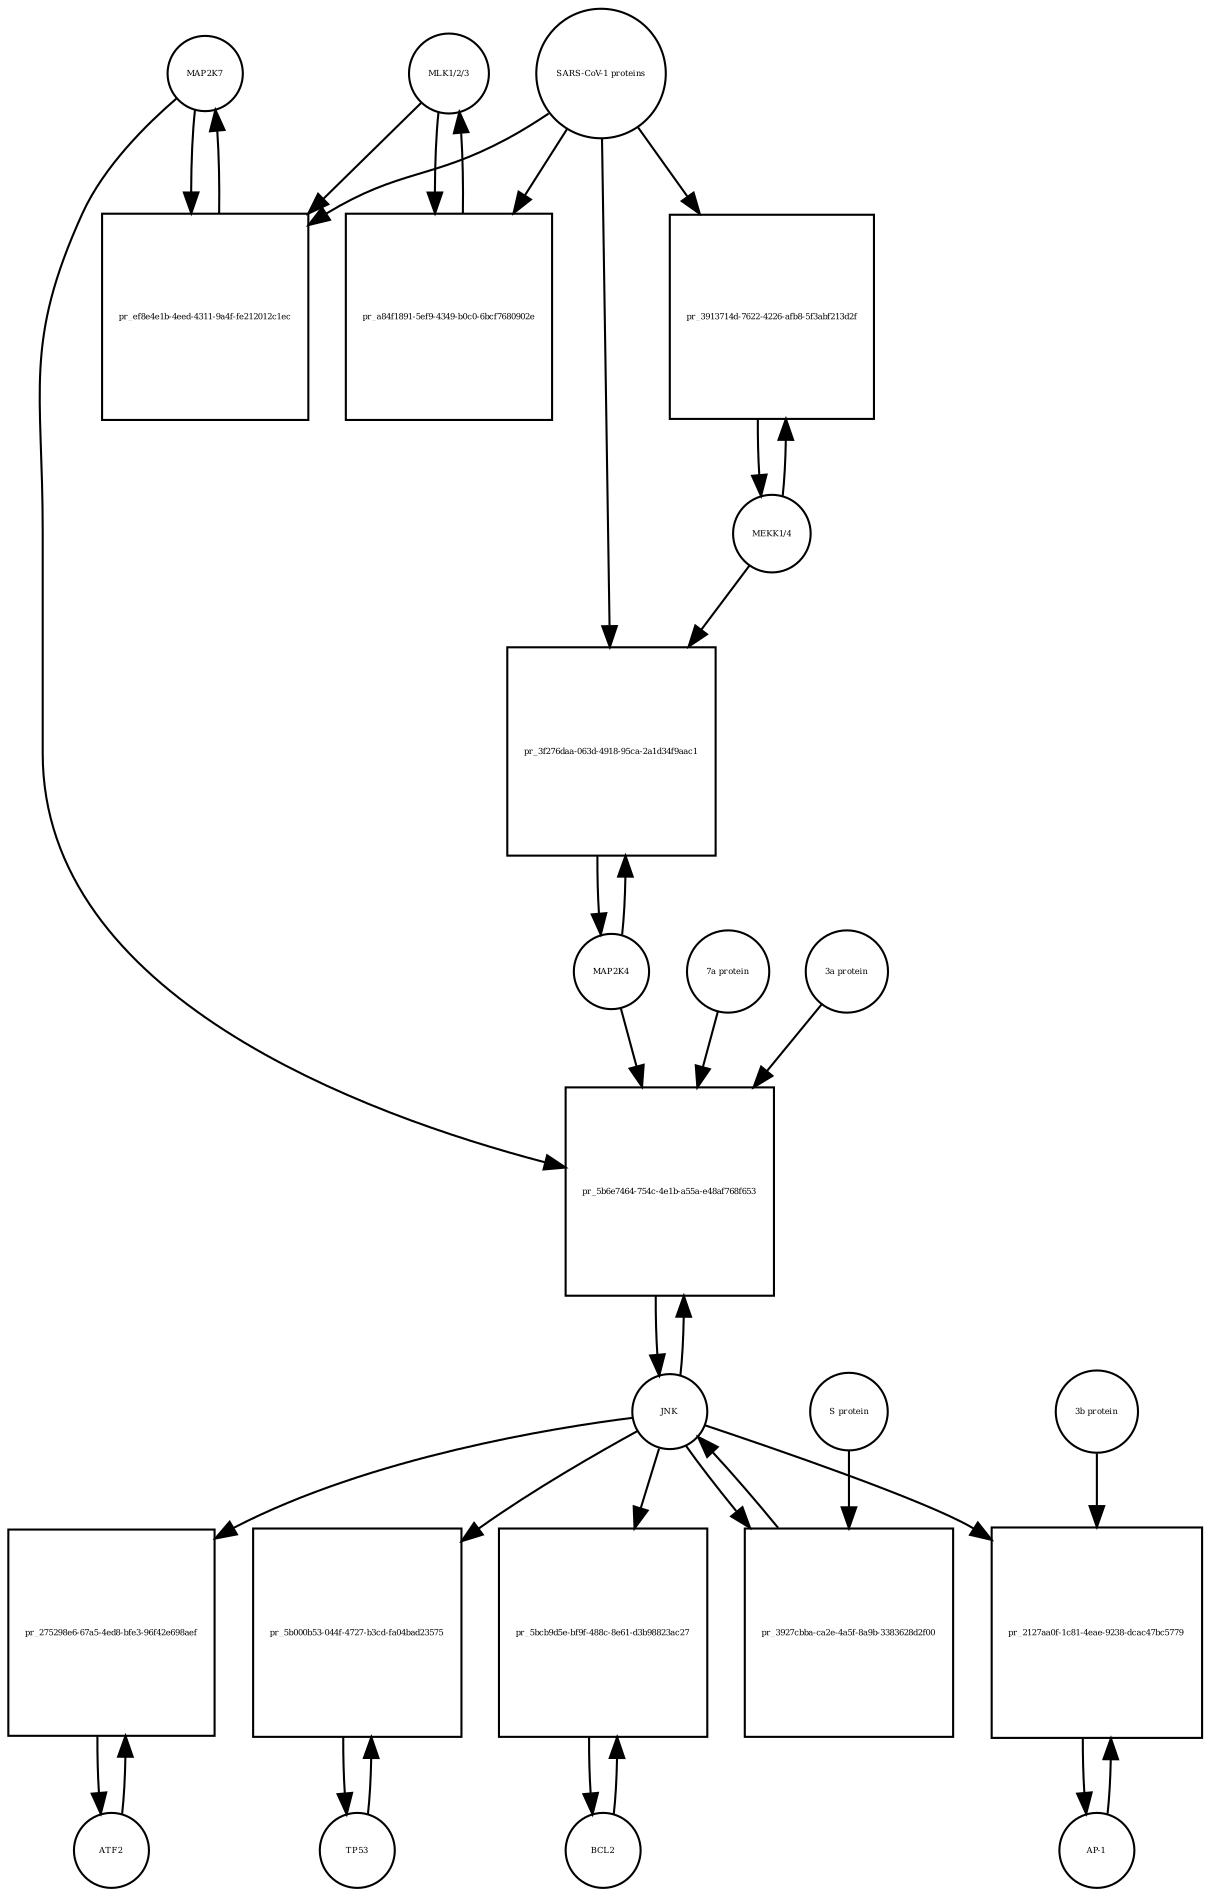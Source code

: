 strict digraph  {
MAP2K7 [annotation=urn_miriam_uniprot_O14733, bipartite=0, cls=macromolecule, fontsize=4, label=MAP2K7, shape=circle];
"pr_ef8e4e1b-4eed-4311-9a4f-fe212012c1ec" [annotation="", bipartite=1, cls=process, fontsize=4, label="pr_ef8e4e1b-4eed-4311-9a4f-fe212012c1ec", shape=square];
"MLK1/2/3" [annotation="", bipartite=0, cls=complex, fontsize=4, label="MLK1/2/3", shape=circle];
"SARS-CoV-1 proteins" [annotation="", bipartite=0, cls=complex, fontsize=4, label="SARS-CoV-1 proteins", shape=circle];
"pr_a84f1891-5ef9-4349-b0c0-6bcf7680902e" [annotation="", bipartite=1, cls=process, fontsize=4, label="pr_a84f1891-5ef9-4349-b0c0-6bcf7680902e", shape=square];
ATF2 [annotation=urn_miriam_uniprot_P15336, bipartite=0, cls=macromolecule, fontsize=4, label=ATF2, shape=circle];
"pr_275298e6-67a5-4ed8-bfe3-96f42e698aef" [annotation="", bipartite=1, cls=process, fontsize=4, label="pr_275298e6-67a5-4ed8-bfe3-96f42e698aef", shape=square];
JNK [annotation="", bipartite=0, cls=complex, fontsize=4, label=JNK, shape=circle];
TP53 [annotation=urn_miriam_uniprot_P04637, bipartite=0, cls=macromolecule, fontsize=4, label=TP53, shape=circle];
"pr_5b000b53-044f-4727-b3cd-fa04bad23575" [annotation="", bipartite=1, cls=process, fontsize=4, label="pr_5b000b53-044f-4727-b3cd-fa04bad23575", shape=square];
BCL2 [annotation=urn_miriam_uniprot_P10415, bipartite=0, cls=macromolecule, fontsize=4, label=BCL2, shape=circle];
"pr_5bcb9d5e-bf9f-488c-8e61-d3b98823ac27" [annotation="", bipartite=1, cls=process, fontsize=4, label="pr_5bcb9d5e-bf9f-488c-8e61-d3b98823ac27", shape=square];
"AP-1" [annotation="", bipartite=0, cls=complex, fontsize=4, label="AP-1", shape=circle];
"pr_2127aa0f-1c81-4eae-9238-dcac47bc5779" [annotation="", bipartite=1, cls=process, fontsize=4, label="pr_2127aa0f-1c81-4eae-9238-dcac47bc5779", shape=square];
"3b protein" [annotation="", bipartite=0, cls=macromolecule, fontsize=4, label="3b protein", shape=circle];
"MEKK1/4" [annotation="", bipartite=0, cls=complex, fontsize=4, label="MEKK1/4", shape=circle];
"pr_3913714d-7622-4226-afb8-5f3abf213d2f" [annotation="", bipartite=1, cls=process, fontsize=4, label="pr_3913714d-7622-4226-afb8-5f3abf213d2f", shape=square];
MAP2K4 [annotation=urn_miriam_uniprot_P45985, bipartite=0, cls=macromolecule, fontsize=4, label=MAP2K4, shape=circle];
"pr_3f276daa-063d-4918-95ca-2a1d34f9aac1" [annotation="", bipartite=1, cls=process, fontsize=4, label="pr_3f276daa-063d-4918-95ca-2a1d34f9aac1", shape=square];
"pr_5b6e7464-754c-4e1b-a55a-e48af768f653" [annotation="", bipartite=1, cls=process, fontsize=4, label="pr_5b6e7464-754c-4e1b-a55a-e48af768f653", shape=square];
"7a protein" [annotation="", bipartite=0, cls=macromolecule, fontsize=4, label="7a protein", shape=circle];
"3a protein" [annotation="", bipartite=0, cls=macromolecule, fontsize=4, label="3a protein", shape=circle];
"pr_3927cbba-ca2e-4a5f-8a9b-3383628d2f00" [annotation="", bipartite=1, cls=process, fontsize=4, label="pr_3927cbba-ca2e-4a5f-8a9b-3383628d2f00", shape=square];
"S protein" [annotation="", bipartite=0, cls=macromolecule, fontsize=4, label="S protein", shape=circle];
MAP2K7 -> "pr_ef8e4e1b-4eed-4311-9a4f-fe212012c1ec"  [annotation="", interaction_type=consumption];
MAP2K7 -> "pr_5b6e7464-754c-4e1b-a55a-e48af768f653"  [annotation=urn_miriam_pubmed_17141229, interaction_type=stimulation];
"pr_ef8e4e1b-4eed-4311-9a4f-fe212012c1ec" -> MAP2K7  [annotation="", interaction_type=production];
"MLK1/2/3" -> "pr_ef8e4e1b-4eed-4311-9a4f-fe212012c1ec"  [annotation="urn_miriam_pubmed_31226023|urn_miriam_taxonomy_694009", interaction_type=stimulation];
"MLK1/2/3" -> "pr_a84f1891-5ef9-4349-b0c0-6bcf7680902e"  [annotation="", interaction_type=consumption];
"SARS-CoV-1 proteins" -> "pr_ef8e4e1b-4eed-4311-9a4f-fe212012c1ec"  [annotation="urn_miriam_pubmed_31226023|urn_miriam_taxonomy_694009", interaction_type=stimulation];
"SARS-CoV-1 proteins" -> "pr_a84f1891-5ef9-4349-b0c0-6bcf7680902e"  [annotation="urn_miriam_taxonomy_694009|urn_miriam_pubmed_31226023", interaction_type=stimulation];
"SARS-CoV-1 proteins" -> "pr_3913714d-7622-4226-afb8-5f3abf213d2f"  [annotation="urn_miriam_pubmed_31226023|urn_miriam_taxonomy_694009", interaction_type=stimulation];
"SARS-CoV-1 proteins" -> "pr_3f276daa-063d-4918-95ca-2a1d34f9aac1"  [annotation="urn_miriam_pubmed_31226023|urn_miriam_taxonomy_694009", interaction_type=stimulation];
"pr_a84f1891-5ef9-4349-b0c0-6bcf7680902e" -> "MLK1/2/3"  [annotation="", interaction_type=production];
ATF2 -> "pr_275298e6-67a5-4ed8-bfe3-96f42e698aef"  [annotation="", interaction_type=consumption];
"pr_275298e6-67a5-4ed8-bfe3-96f42e698aef" -> ATF2  [annotation="", interaction_type=production];
JNK -> "pr_275298e6-67a5-4ed8-bfe3-96f42e698aef"  [annotation="", interaction_type=stimulation];
JNK -> "pr_5b000b53-044f-4727-b3cd-fa04bad23575"  [annotation="", interaction_type=stimulation];
JNK -> "pr_5bcb9d5e-bf9f-488c-8e61-d3b98823ac27"  [annotation=urn_miriam_pubmed_10567572, interaction_type=stimulation];
JNK -> "pr_2127aa0f-1c81-4eae-9238-dcac47bc5779"  [annotation=urn_miriam_pubmed_21561061, interaction_type=stimulation];
JNK -> "pr_5b6e7464-754c-4e1b-a55a-e48af768f653"  [annotation="", interaction_type=consumption];
JNK -> "pr_3927cbba-ca2e-4a5f-8a9b-3383628d2f00"  [annotation="", interaction_type=consumption];
TP53 -> "pr_5b000b53-044f-4727-b3cd-fa04bad23575"  [annotation="", interaction_type=consumption];
"pr_5b000b53-044f-4727-b3cd-fa04bad23575" -> TP53  [annotation="", interaction_type=production];
BCL2 -> "pr_5bcb9d5e-bf9f-488c-8e61-d3b98823ac27"  [annotation="", interaction_type=consumption];
"pr_5bcb9d5e-bf9f-488c-8e61-d3b98823ac27" -> BCL2  [annotation="", interaction_type=production];
"AP-1" -> "pr_2127aa0f-1c81-4eae-9238-dcac47bc5779"  [annotation="", interaction_type=consumption];
"pr_2127aa0f-1c81-4eae-9238-dcac47bc5779" -> "AP-1"  [annotation="", interaction_type=production];
"3b protein" -> "pr_2127aa0f-1c81-4eae-9238-dcac47bc5779"  [annotation=urn_miriam_pubmed_21561061, interaction_type=stimulation];
"MEKK1/4" -> "pr_3913714d-7622-4226-afb8-5f3abf213d2f"  [annotation="", interaction_type=consumption];
"MEKK1/4" -> "pr_3f276daa-063d-4918-95ca-2a1d34f9aac1"  [annotation="urn_miriam_pubmed_31226023|urn_miriam_taxonomy_694009", interaction_type=stimulation];
"pr_3913714d-7622-4226-afb8-5f3abf213d2f" -> "MEKK1/4"  [annotation="", interaction_type=production];
MAP2K4 -> "pr_3f276daa-063d-4918-95ca-2a1d34f9aac1"  [annotation="", interaction_type=consumption];
MAP2K4 -> "pr_5b6e7464-754c-4e1b-a55a-e48af768f653"  [annotation=urn_miriam_pubmed_17141229, interaction_type=stimulation];
"pr_3f276daa-063d-4918-95ca-2a1d34f9aac1" -> MAP2K4  [annotation="", interaction_type=production];
"pr_5b6e7464-754c-4e1b-a55a-e48af768f653" -> JNK  [annotation="", interaction_type=production];
"7a protein" -> "pr_5b6e7464-754c-4e1b-a55a-e48af768f653"  [annotation=urn_miriam_pubmed_17141229, interaction_type=stimulation];
"3a protein" -> "pr_5b6e7464-754c-4e1b-a55a-e48af768f653"  [annotation=urn_miriam_pubmed_17141229, interaction_type=stimulation];
"pr_3927cbba-ca2e-4a5f-8a9b-3383628d2f00" -> JNK  [annotation="", interaction_type=production];
"S protein" -> "pr_3927cbba-ca2e-4a5f-8a9b-3383628d2f00"  [annotation=urn_miriam_pubmed_17267381, interaction_type=stimulation];
}
